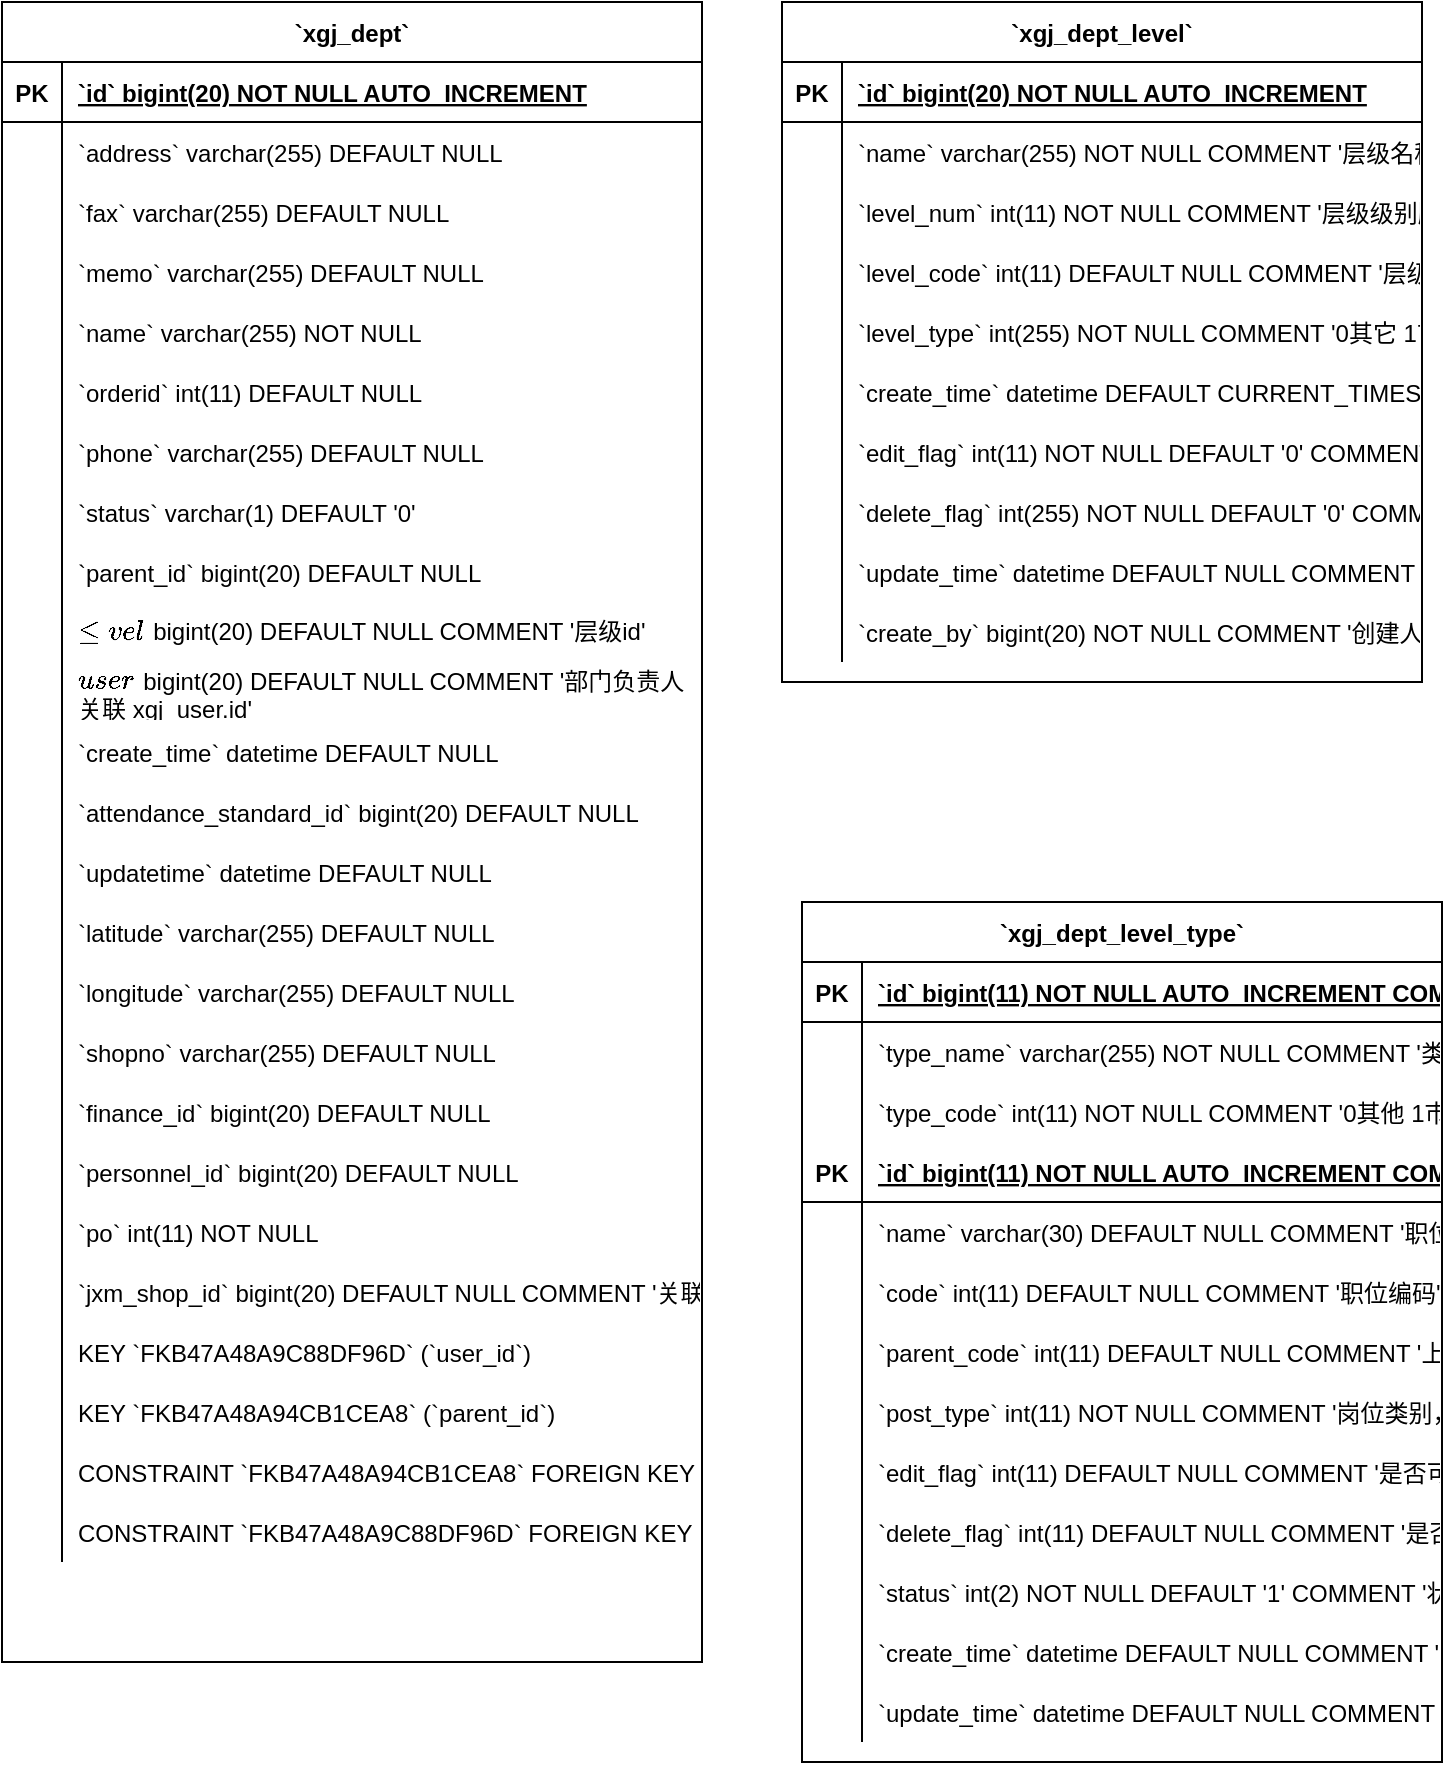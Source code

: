 <mxfile version="20.5.1" type="github">
  <diagram id="R2lEEEUBdFMjLlhIrx00" name="Page-1">
    <mxGraphModel dx="1422" dy="754" grid="1" gridSize="10" guides="1" tooltips="1" connect="1" arrows="1" fold="1" page="1" pageScale="1" pageWidth="850" pageHeight="1100" math="0" shadow="0" extFonts="Permanent Marker^https://fonts.googleapis.com/css?family=Permanent+Marker">
      <root>
        <mxCell id="0" />
        <mxCell id="1" parent="0" />
        <mxCell id="Kxlm7NbCbCzUg_myYFJ--81" value="`xgj_dept`" style="shape=table;startSize=30;container=1;collapsible=1;childLayout=tableLayout;fixedRows=1;rowLines=0;fontStyle=1;align=center;resizeLast=1;" vertex="1" parent="1">
          <mxGeometry x="80" y="80" width="350" height="830" as="geometry">
            <mxRectangle x="80" y="80" width="100" height="30" as="alternateBounds" />
          </mxGeometry>
        </mxCell>
        <mxCell id="Kxlm7NbCbCzUg_myYFJ--82" value="" style="shape=tableRow;horizontal=0;startSize=0;swimlaneHead=0;swimlaneBody=0;fillColor=none;collapsible=0;dropTarget=0;points=[[0,0.5],[1,0.5]];portConstraint=eastwest;top=0;left=0;right=0;bottom=1;" vertex="1" parent="Kxlm7NbCbCzUg_myYFJ--81">
          <mxGeometry y="30" width="350" height="30" as="geometry" />
        </mxCell>
        <mxCell id="Kxlm7NbCbCzUg_myYFJ--83" value="PK" style="shape=partialRectangle;overflow=hidden;connectable=0;fillColor=none;top=0;left=0;bottom=0;right=0;fontStyle=1;" vertex="1" parent="Kxlm7NbCbCzUg_myYFJ--82">
          <mxGeometry width="30" height="30" as="geometry">
            <mxRectangle width="30" height="30" as="alternateBounds" />
          </mxGeometry>
        </mxCell>
        <mxCell id="Kxlm7NbCbCzUg_myYFJ--84" value="`id` bigint(20) NOT NULL AUTO_INCREMENT" style="shape=partialRectangle;overflow=hidden;connectable=0;fillColor=none;align=left;top=0;left=0;bottom=0;right=0;spacingLeft=6;fontStyle=5;" vertex="1" parent="Kxlm7NbCbCzUg_myYFJ--82">
          <mxGeometry x="30" width="320" height="30" as="geometry">
            <mxRectangle width="320" height="30" as="alternateBounds" />
          </mxGeometry>
        </mxCell>
        <mxCell id="Kxlm7NbCbCzUg_myYFJ--85" value="" style="shape=tableRow;horizontal=0;startSize=0;swimlaneHead=0;swimlaneBody=0;fillColor=none;collapsible=0;dropTarget=0;points=[[0,0.5],[1,0.5]];portConstraint=eastwest;top=0;left=0;right=0;bottom=0;" vertex="1" parent="Kxlm7NbCbCzUg_myYFJ--81">
          <mxGeometry y="60" width="350" height="30" as="geometry" />
        </mxCell>
        <mxCell id="Kxlm7NbCbCzUg_myYFJ--86" value="" style="shape=partialRectangle;overflow=hidden;connectable=0;fillColor=none;top=0;left=0;bottom=0;right=0;" vertex="1" parent="Kxlm7NbCbCzUg_myYFJ--85">
          <mxGeometry width="30" height="30" as="geometry">
            <mxRectangle width="30" height="30" as="alternateBounds" />
          </mxGeometry>
        </mxCell>
        <mxCell id="Kxlm7NbCbCzUg_myYFJ--87" value="`address` varchar(255) DEFAULT NULL" style="shape=partialRectangle;overflow=hidden;connectable=0;fillColor=none;align=left;top=0;left=0;bottom=0;right=0;spacingLeft=6;" vertex="1" parent="Kxlm7NbCbCzUg_myYFJ--85">
          <mxGeometry x="30" width="320" height="30" as="geometry">
            <mxRectangle width="320" height="30" as="alternateBounds" />
          </mxGeometry>
        </mxCell>
        <mxCell id="Kxlm7NbCbCzUg_myYFJ--88" value="" style="shape=tableRow;horizontal=0;startSize=0;swimlaneHead=0;swimlaneBody=0;fillColor=none;collapsible=0;dropTarget=0;points=[[0,0.5],[1,0.5]];portConstraint=eastwest;top=0;left=0;right=0;bottom=0;" vertex="1" parent="Kxlm7NbCbCzUg_myYFJ--81">
          <mxGeometry y="90" width="350" height="30" as="geometry" />
        </mxCell>
        <mxCell id="Kxlm7NbCbCzUg_myYFJ--89" value="" style="shape=partialRectangle;overflow=hidden;connectable=0;fillColor=none;top=0;left=0;bottom=0;right=0;" vertex="1" parent="Kxlm7NbCbCzUg_myYFJ--88">
          <mxGeometry width="30" height="30" as="geometry">
            <mxRectangle width="30" height="30" as="alternateBounds" />
          </mxGeometry>
        </mxCell>
        <mxCell id="Kxlm7NbCbCzUg_myYFJ--90" value="`fax` varchar(255) DEFAULT NULL" style="shape=partialRectangle;overflow=hidden;connectable=0;fillColor=none;align=left;top=0;left=0;bottom=0;right=0;spacingLeft=6;" vertex="1" parent="Kxlm7NbCbCzUg_myYFJ--88">
          <mxGeometry x="30" width="320" height="30" as="geometry">
            <mxRectangle width="320" height="30" as="alternateBounds" />
          </mxGeometry>
        </mxCell>
        <mxCell id="Kxlm7NbCbCzUg_myYFJ--91" value="" style="shape=tableRow;horizontal=0;startSize=0;swimlaneHead=0;swimlaneBody=0;fillColor=none;collapsible=0;dropTarget=0;points=[[0,0.5],[1,0.5]];portConstraint=eastwest;top=0;left=0;right=0;bottom=0;" vertex="1" parent="Kxlm7NbCbCzUg_myYFJ--81">
          <mxGeometry y="120" width="350" height="30" as="geometry" />
        </mxCell>
        <mxCell id="Kxlm7NbCbCzUg_myYFJ--92" value="" style="shape=partialRectangle;overflow=hidden;connectable=0;fillColor=none;top=0;left=0;bottom=0;right=0;" vertex="1" parent="Kxlm7NbCbCzUg_myYFJ--91">
          <mxGeometry width="30" height="30" as="geometry">
            <mxRectangle width="30" height="30" as="alternateBounds" />
          </mxGeometry>
        </mxCell>
        <mxCell id="Kxlm7NbCbCzUg_myYFJ--93" value="`memo` varchar(255) DEFAULT NULL" style="shape=partialRectangle;overflow=hidden;connectable=0;fillColor=none;align=left;top=0;left=0;bottom=0;right=0;spacingLeft=6;" vertex="1" parent="Kxlm7NbCbCzUg_myYFJ--91">
          <mxGeometry x="30" width="320" height="30" as="geometry">
            <mxRectangle width="320" height="30" as="alternateBounds" />
          </mxGeometry>
        </mxCell>
        <mxCell id="Kxlm7NbCbCzUg_myYFJ--94" value="" style="shape=tableRow;horizontal=0;startSize=0;swimlaneHead=0;swimlaneBody=0;fillColor=none;collapsible=0;dropTarget=0;points=[[0,0.5],[1,0.5]];portConstraint=eastwest;top=0;left=0;right=0;bottom=0;" vertex="1" parent="Kxlm7NbCbCzUg_myYFJ--81">
          <mxGeometry y="150" width="350" height="30" as="geometry" />
        </mxCell>
        <mxCell id="Kxlm7NbCbCzUg_myYFJ--95" value="" style="shape=partialRectangle;overflow=hidden;connectable=0;fillColor=none;top=0;left=0;bottom=0;right=0;" vertex="1" parent="Kxlm7NbCbCzUg_myYFJ--94">
          <mxGeometry width="30" height="30" as="geometry">
            <mxRectangle width="30" height="30" as="alternateBounds" />
          </mxGeometry>
        </mxCell>
        <mxCell id="Kxlm7NbCbCzUg_myYFJ--96" value="`name` varchar(255) NOT NULL" style="shape=partialRectangle;overflow=hidden;connectable=0;fillColor=none;align=left;top=0;left=0;bottom=0;right=0;spacingLeft=6;" vertex="1" parent="Kxlm7NbCbCzUg_myYFJ--94">
          <mxGeometry x="30" width="320" height="30" as="geometry">
            <mxRectangle width="320" height="30" as="alternateBounds" />
          </mxGeometry>
        </mxCell>
        <mxCell id="Kxlm7NbCbCzUg_myYFJ--97" value="" style="shape=tableRow;horizontal=0;startSize=0;swimlaneHead=0;swimlaneBody=0;fillColor=none;collapsible=0;dropTarget=0;points=[[0,0.5],[1,0.5]];portConstraint=eastwest;top=0;left=0;right=0;bottom=0;" vertex="1" parent="Kxlm7NbCbCzUg_myYFJ--81">
          <mxGeometry y="180" width="350" height="30" as="geometry" />
        </mxCell>
        <mxCell id="Kxlm7NbCbCzUg_myYFJ--98" value="" style="shape=partialRectangle;overflow=hidden;connectable=0;fillColor=none;top=0;left=0;bottom=0;right=0;" vertex="1" parent="Kxlm7NbCbCzUg_myYFJ--97">
          <mxGeometry width="30" height="30" as="geometry">
            <mxRectangle width="30" height="30" as="alternateBounds" />
          </mxGeometry>
        </mxCell>
        <mxCell id="Kxlm7NbCbCzUg_myYFJ--99" value="`orderid` int(11) DEFAULT NULL" style="shape=partialRectangle;overflow=hidden;connectable=0;fillColor=none;align=left;top=0;left=0;bottom=0;right=0;spacingLeft=6;" vertex="1" parent="Kxlm7NbCbCzUg_myYFJ--97">
          <mxGeometry x="30" width="320" height="30" as="geometry">
            <mxRectangle width="320" height="30" as="alternateBounds" />
          </mxGeometry>
        </mxCell>
        <mxCell id="Kxlm7NbCbCzUg_myYFJ--100" value="" style="shape=tableRow;horizontal=0;startSize=0;swimlaneHead=0;swimlaneBody=0;fillColor=none;collapsible=0;dropTarget=0;points=[[0,0.5],[1,0.5]];portConstraint=eastwest;top=0;left=0;right=0;bottom=0;" vertex="1" parent="Kxlm7NbCbCzUg_myYFJ--81">
          <mxGeometry y="210" width="350" height="30" as="geometry" />
        </mxCell>
        <mxCell id="Kxlm7NbCbCzUg_myYFJ--101" value="" style="shape=partialRectangle;overflow=hidden;connectable=0;fillColor=none;top=0;left=0;bottom=0;right=0;" vertex="1" parent="Kxlm7NbCbCzUg_myYFJ--100">
          <mxGeometry width="30" height="30" as="geometry">
            <mxRectangle width="30" height="30" as="alternateBounds" />
          </mxGeometry>
        </mxCell>
        <mxCell id="Kxlm7NbCbCzUg_myYFJ--102" value="`phone` varchar(255) DEFAULT NULL" style="shape=partialRectangle;overflow=hidden;connectable=0;fillColor=none;align=left;top=0;left=0;bottom=0;right=0;spacingLeft=6;" vertex="1" parent="Kxlm7NbCbCzUg_myYFJ--100">
          <mxGeometry x="30" width="320" height="30" as="geometry">
            <mxRectangle width="320" height="30" as="alternateBounds" />
          </mxGeometry>
        </mxCell>
        <mxCell id="Kxlm7NbCbCzUg_myYFJ--103" value="" style="shape=tableRow;horizontal=0;startSize=0;swimlaneHead=0;swimlaneBody=0;fillColor=none;collapsible=0;dropTarget=0;points=[[0,0.5],[1,0.5]];portConstraint=eastwest;top=0;left=0;right=0;bottom=0;" vertex="1" parent="Kxlm7NbCbCzUg_myYFJ--81">
          <mxGeometry y="240" width="350" height="30" as="geometry" />
        </mxCell>
        <mxCell id="Kxlm7NbCbCzUg_myYFJ--104" value="" style="shape=partialRectangle;overflow=hidden;connectable=0;fillColor=none;top=0;left=0;bottom=0;right=0;" vertex="1" parent="Kxlm7NbCbCzUg_myYFJ--103">
          <mxGeometry width="30" height="30" as="geometry">
            <mxRectangle width="30" height="30" as="alternateBounds" />
          </mxGeometry>
        </mxCell>
        <mxCell id="Kxlm7NbCbCzUg_myYFJ--105" value="`status` varchar(1) DEFAULT &#39;0&#39;" style="shape=partialRectangle;overflow=hidden;connectable=0;fillColor=none;align=left;top=0;left=0;bottom=0;right=0;spacingLeft=6;" vertex="1" parent="Kxlm7NbCbCzUg_myYFJ--103">
          <mxGeometry x="30" width="320" height="30" as="geometry">
            <mxRectangle width="320" height="30" as="alternateBounds" />
          </mxGeometry>
        </mxCell>
        <mxCell id="Kxlm7NbCbCzUg_myYFJ--106" value="" style="shape=tableRow;horizontal=0;startSize=0;swimlaneHead=0;swimlaneBody=0;fillColor=none;collapsible=0;dropTarget=0;points=[[0,0.5],[1,0.5]];portConstraint=eastwest;top=0;left=0;right=0;bottom=0;" vertex="1" parent="Kxlm7NbCbCzUg_myYFJ--81">
          <mxGeometry y="270" width="350" height="30" as="geometry" />
        </mxCell>
        <mxCell id="Kxlm7NbCbCzUg_myYFJ--107" value="" style="shape=partialRectangle;overflow=hidden;connectable=0;fillColor=none;top=0;left=0;bottom=0;right=0;" vertex="1" parent="Kxlm7NbCbCzUg_myYFJ--106">
          <mxGeometry width="30" height="30" as="geometry">
            <mxRectangle width="30" height="30" as="alternateBounds" />
          </mxGeometry>
        </mxCell>
        <mxCell id="Kxlm7NbCbCzUg_myYFJ--108" value="`parent_id` bigint(20) DEFAULT NULL" style="shape=partialRectangle;overflow=hidden;connectable=0;fillColor=none;align=left;top=0;left=0;bottom=0;right=0;spacingLeft=6;" vertex="1" parent="Kxlm7NbCbCzUg_myYFJ--106">
          <mxGeometry x="30" width="320" height="30" as="geometry">
            <mxRectangle width="320" height="30" as="alternateBounds" />
          </mxGeometry>
        </mxCell>
        <mxCell id="Kxlm7NbCbCzUg_myYFJ--109" value="" style="shape=tableRow;horizontal=0;startSize=0;swimlaneHead=0;swimlaneBody=0;fillColor=none;collapsible=0;dropTarget=0;points=[[0,0.5],[1,0.5]];portConstraint=eastwest;top=0;left=0;right=0;bottom=0;" vertex="1" parent="Kxlm7NbCbCzUg_myYFJ--81">
          <mxGeometry y="300" width="350" height="30" as="geometry" />
        </mxCell>
        <mxCell id="Kxlm7NbCbCzUg_myYFJ--110" value="" style="shape=partialRectangle;overflow=hidden;connectable=0;fillColor=none;top=0;left=0;bottom=0;right=0;" vertex="1" parent="Kxlm7NbCbCzUg_myYFJ--109">
          <mxGeometry width="30" height="30" as="geometry">
            <mxRectangle width="30" height="30" as="alternateBounds" />
          </mxGeometry>
        </mxCell>
        <mxCell id="Kxlm7NbCbCzUg_myYFJ--111" value="`level_id` bigint(20) DEFAULT NULL COMMENT &#39;层级id&#39;" style="shape=partialRectangle;overflow=hidden;connectable=0;fillColor=none;align=left;top=0;left=0;bottom=0;right=0;spacingLeft=6;whiteSpace=wrap;" vertex="1" parent="Kxlm7NbCbCzUg_myYFJ--109">
          <mxGeometry x="30" width="320" height="30" as="geometry">
            <mxRectangle width="320" height="30" as="alternateBounds" />
          </mxGeometry>
        </mxCell>
        <mxCell id="Kxlm7NbCbCzUg_myYFJ--112" value="" style="shape=tableRow;horizontal=0;startSize=0;swimlaneHead=0;swimlaneBody=0;fillColor=none;collapsible=0;dropTarget=0;points=[[0,0.5],[1,0.5]];portConstraint=eastwest;top=0;left=0;right=0;bottom=0;" vertex="1" parent="Kxlm7NbCbCzUg_myYFJ--81">
          <mxGeometry y="330" width="350" height="30" as="geometry" />
        </mxCell>
        <mxCell id="Kxlm7NbCbCzUg_myYFJ--113" value="" style="shape=partialRectangle;overflow=hidden;connectable=0;fillColor=none;top=0;left=0;bottom=0;right=0;" vertex="1" parent="Kxlm7NbCbCzUg_myYFJ--112">
          <mxGeometry width="30" height="30" as="geometry">
            <mxRectangle width="30" height="30" as="alternateBounds" />
          </mxGeometry>
        </mxCell>
        <mxCell id="Kxlm7NbCbCzUg_myYFJ--114" value="`user_id` bigint(20) DEFAULT NULL COMMENT &#39;部门负责人 关联 xgj_user.id&#39;" style="shape=partialRectangle;overflow=hidden;connectable=0;fillColor=none;align=left;top=0;left=0;bottom=0;right=0;spacingLeft=6;whiteSpace=wrap;" vertex="1" parent="Kxlm7NbCbCzUg_myYFJ--112">
          <mxGeometry x="30" width="320" height="30" as="geometry">
            <mxRectangle width="320" height="30" as="alternateBounds" />
          </mxGeometry>
        </mxCell>
        <mxCell id="Kxlm7NbCbCzUg_myYFJ--115" value="" style="shape=tableRow;horizontal=0;startSize=0;swimlaneHead=0;swimlaneBody=0;fillColor=none;collapsible=0;dropTarget=0;points=[[0,0.5],[1,0.5]];portConstraint=eastwest;top=0;left=0;right=0;bottom=0;" vertex="1" parent="Kxlm7NbCbCzUg_myYFJ--81">
          <mxGeometry y="360" width="350" height="30" as="geometry" />
        </mxCell>
        <mxCell id="Kxlm7NbCbCzUg_myYFJ--116" value="" style="shape=partialRectangle;overflow=hidden;connectable=0;fillColor=none;top=0;left=0;bottom=0;right=0;" vertex="1" parent="Kxlm7NbCbCzUg_myYFJ--115">
          <mxGeometry width="30" height="30" as="geometry">
            <mxRectangle width="30" height="30" as="alternateBounds" />
          </mxGeometry>
        </mxCell>
        <mxCell id="Kxlm7NbCbCzUg_myYFJ--117" value="`create_time` datetime DEFAULT NULL" style="shape=partialRectangle;overflow=hidden;connectable=0;fillColor=none;align=left;top=0;left=0;bottom=0;right=0;spacingLeft=6;" vertex="1" parent="Kxlm7NbCbCzUg_myYFJ--115">
          <mxGeometry x="30" width="320" height="30" as="geometry">
            <mxRectangle width="320" height="30" as="alternateBounds" />
          </mxGeometry>
        </mxCell>
        <mxCell id="Kxlm7NbCbCzUg_myYFJ--118" value="" style="shape=tableRow;horizontal=0;startSize=0;swimlaneHead=0;swimlaneBody=0;fillColor=none;collapsible=0;dropTarget=0;points=[[0,0.5],[1,0.5]];portConstraint=eastwest;top=0;left=0;right=0;bottom=0;" vertex="1" parent="Kxlm7NbCbCzUg_myYFJ--81">
          <mxGeometry y="390" width="350" height="30" as="geometry" />
        </mxCell>
        <mxCell id="Kxlm7NbCbCzUg_myYFJ--119" value="" style="shape=partialRectangle;overflow=hidden;connectable=0;fillColor=none;top=0;left=0;bottom=0;right=0;" vertex="1" parent="Kxlm7NbCbCzUg_myYFJ--118">
          <mxGeometry width="30" height="30" as="geometry">
            <mxRectangle width="30" height="30" as="alternateBounds" />
          </mxGeometry>
        </mxCell>
        <mxCell id="Kxlm7NbCbCzUg_myYFJ--120" value="`attendance_standard_id` bigint(20) DEFAULT NULL" style="shape=partialRectangle;overflow=hidden;connectable=0;fillColor=none;align=left;top=0;left=0;bottom=0;right=0;spacingLeft=6;" vertex="1" parent="Kxlm7NbCbCzUg_myYFJ--118">
          <mxGeometry x="30" width="320" height="30" as="geometry">
            <mxRectangle width="320" height="30" as="alternateBounds" />
          </mxGeometry>
        </mxCell>
        <mxCell id="Kxlm7NbCbCzUg_myYFJ--121" value="" style="shape=tableRow;horizontal=0;startSize=0;swimlaneHead=0;swimlaneBody=0;fillColor=none;collapsible=0;dropTarget=0;points=[[0,0.5],[1,0.5]];portConstraint=eastwest;top=0;left=0;right=0;bottom=0;" vertex="1" parent="Kxlm7NbCbCzUg_myYFJ--81">
          <mxGeometry y="420" width="350" height="30" as="geometry" />
        </mxCell>
        <mxCell id="Kxlm7NbCbCzUg_myYFJ--122" value="" style="shape=partialRectangle;overflow=hidden;connectable=0;fillColor=none;top=0;left=0;bottom=0;right=0;" vertex="1" parent="Kxlm7NbCbCzUg_myYFJ--121">
          <mxGeometry width="30" height="30" as="geometry">
            <mxRectangle width="30" height="30" as="alternateBounds" />
          </mxGeometry>
        </mxCell>
        <mxCell id="Kxlm7NbCbCzUg_myYFJ--123" value="`updatetime` datetime DEFAULT NULL" style="shape=partialRectangle;overflow=hidden;connectable=0;fillColor=none;align=left;top=0;left=0;bottom=0;right=0;spacingLeft=6;" vertex="1" parent="Kxlm7NbCbCzUg_myYFJ--121">
          <mxGeometry x="30" width="320" height="30" as="geometry">
            <mxRectangle width="320" height="30" as="alternateBounds" />
          </mxGeometry>
        </mxCell>
        <mxCell id="Kxlm7NbCbCzUg_myYFJ--124" value="" style="shape=tableRow;horizontal=0;startSize=0;swimlaneHead=0;swimlaneBody=0;fillColor=none;collapsible=0;dropTarget=0;points=[[0,0.5],[1,0.5]];portConstraint=eastwest;top=0;left=0;right=0;bottom=0;" vertex="1" parent="Kxlm7NbCbCzUg_myYFJ--81">
          <mxGeometry y="450" width="350" height="30" as="geometry" />
        </mxCell>
        <mxCell id="Kxlm7NbCbCzUg_myYFJ--125" value="" style="shape=partialRectangle;overflow=hidden;connectable=0;fillColor=none;top=0;left=0;bottom=0;right=0;" vertex="1" parent="Kxlm7NbCbCzUg_myYFJ--124">
          <mxGeometry width="30" height="30" as="geometry">
            <mxRectangle width="30" height="30" as="alternateBounds" />
          </mxGeometry>
        </mxCell>
        <mxCell id="Kxlm7NbCbCzUg_myYFJ--126" value="`latitude` varchar(255) DEFAULT NULL" style="shape=partialRectangle;overflow=hidden;connectable=0;fillColor=none;align=left;top=0;left=0;bottom=0;right=0;spacingLeft=6;" vertex="1" parent="Kxlm7NbCbCzUg_myYFJ--124">
          <mxGeometry x="30" width="320" height="30" as="geometry">
            <mxRectangle width="320" height="30" as="alternateBounds" />
          </mxGeometry>
        </mxCell>
        <mxCell id="Kxlm7NbCbCzUg_myYFJ--127" value="" style="shape=tableRow;horizontal=0;startSize=0;swimlaneHead=0;swimlaneBody=0;fillColor=none;collapsible=0;dropTarget=0;points=[[0,0.5],[1,0.5]];portConstraint=eastwest;top=0;left=0;right=0;bottom=0;" vertex="1" parent="Kxlm7NbCbCzUg_myYFJ--81">
          <mxGeometry y="480" width="350" height="30" as="geometry" />
        </mxCell>
        <mxCell id="Kxlm7NbCbCzUg_myYFJ--128" value="" style="shape=partialRectangle;overflow=hidden;connectable=0;fillColor=none;top=0;left=0;bottom=0;right=0;" vertex="1" parent="Kxlm7NbCbCzUg_myYFJ--127">
          <mxGeometry width="30" height="30" as="geometry">
            <mxRectangle width="30" height="30" as="alternateBounds" />
          </mxGeometry>
        </mxCell>
        <mxCell id="Kxlm7NbCbCzUg_myYFJ--129" value="`longitude` varchar(255) DEFAULT NULL" style="shape=partialRectangle;overflow=hidden;connectable=0;fillColor=none;align=left;top=0;left=0;bottom=0;right=0;spacingLeft=6;" vertex="1" parent="Kxlm7NbCbCzUg_myYFJ--127">
          <mxGeometry x="30" width="320" height="30" as="geometry">
            <mxRectangle width="320" height="30" as="alternateBounds" />
          </mxGeometry>
        </mxCell>
        <mxCell id="Kxlm7NbCbCzUg_myYFJ--130" value="" style="shape=tableRow;horizontal=0;startSize=0;swimlaneHead=0;swimlaneBody=0;fillColor=none;collapsible=0;dropTarget=0;points=[[0,0.5],[1,0.5]];portConstraint=eastwest;top=0;left=0;right=0;bottom=0;" vertex="1" parent="Kxlm7NbCbCzUg_myYFJ--81">
          <mxGeometry y="510" width="350" height="30" as="geometry" />
        </mxCell>
        <mxCell id="Kxlm7NbCbCzUg_myYFJ--131" value="" style="shape=partialRectangle;overflow=hidden;connectable=0;fillColor=none;top=0;left=0;bottom=0;right=0;" vertex="1" parent="Kxlm7NbCbCzUg_myYFJ--130">
          <mxGeometry width="30" height="30" as="geometry">
            <mxRectangle width="30" height="30" as="alternateBounds" />
          </mxGeometry>
        </mxCell>
        <mxCell id="Kxlm7NbCbCzUg_myYFJ--132" value="`shopno` varchar(255) DEFAULT NULL" style="shape=partialRectangle;overflow=hidden;connectable=0;fillColor=none;align=left;top=0;left=0;bottom=0;right=0;spacingLeft=6;" vertex="1" parent="Kxlm7NbCbCzUg_myYFJ--130">
          <mxGeometry x="30" width="320" height="30" as="geometry">
            <mxRectangle width="320" height="30" as="alternateBounds" />
          </mxGeometry>
        </mxCell>
        <mxCell id="Kxlm7NbCbCzUg_myYFJ--133" value="" style="shape=tableRow;horizontal=0;startSize=0;swimlaneHead=0;swimlaneBody=0;fillColor=none;collapsible=0;dropTarget=0;points=[[0,0.5],[1,0.5]];portConstraint=eastwest;top=0;left=0;right=0;bottom=0;" vertex="1" parent="Kxlm7NbCbCzUg_myYFJ--81">
          <mxGeometry y="540" width="350" height="30" as="geometry" />
        </mxCell>
        <mxCell id="Kxlm7NbCbCzUg_myYFJ--134" value="" style="shape=partialRectangle;overflow=hidden;connectable=0;fillColor=none;top=0;left=0;bottom=0;right=0;" vertex="1" parent="Kxlm7NbCbCzUg_myYFJ--133">
          <mxGeometry width="30" height="30" as="geometry">
            <mxRectangle width="30" height="30" as="alternateBounds" />
          </mxGeometry>
        </mxCell>
        <mxCell id="Kxlm7NbCbCzUg_myYFJ--135" value="`finance_id` bigint(20) DEFAULT NULL" style="shape=partialRectangle;overflow=hidden;connectable=0;fillColor=none;align=left;top=0;left=0;bottom=0;right=0;spacingLeft=6;" vertex="1" parent="Kxlm7NbCbCzUg_myYFJ--133">
          <mxGeometry x="30" width="320" height="30" as="geometry">
            <mxRectangle width="320" height="30" as="alternateBounds" />
          </mxGeometry>
        </mxCell>
        <mxCell id="Kxlm7NbCbCzUg_myYFJ--136" value="" style="shape=tableRow;horizontal=0;startSize=0;swimlaneHead=0;swimlaneBody=0;fillColor=none;collapsible=0;dropTarget=0;points=[[0,0.5],[1,0.5]];portConstraint=eastwest;top=0;left=0;right=0;bottom=0;" vertex="1" parent="Kxlm7NbCbCzUg_myYFJ--81">
          <mxGeometry y="570" width="350" height="30" as="geometry" />
        </mxCell>
        <mxCell id="Kxlm7NbCbCzUg_myYFJ--137" value="" style="shape=partialRectangle;overflow=hidden;connectable=0;fillColor=none;top=0;left=0;bottom=0;right=0;" vertex="1" parent="Kxlm7NbCbCzUg_myYFJ--136">
          <mxGeometry width="30" height="30" as="geometry">
            <mxRectangle width="30" height="30" as="alternateBounds" />
          </mxGeometry>
        </mxCell>
        <mxCell id="Kxlm7NbCbCzUg_myYFJ--138" value="`personnel_id` bigint(20) DEFAULT NULL" style="shape=partialRectangle;overflow=hidden;connectable=0;fillColor=none;align=left;top=0;left=0;bottom=0;right=0;spacingLeft=6;" vertex="1" parent="Kxlm7NbCbCzUg_myYFJ--136">
          <mxGeometry x="30" width="320" height="30" as="geometry">
            <mxRectangle width="320" height="30" as="alternateBounds" />
          </mxGeometry>
        </mxCell>
        <mxCell id="Kxlm7NbCbCzUg_myYFJ--139" value="" style="shape=tableRow;horizontal=0;startSize=0;swimlaneHead=0;swimlaneBody=0;fillColor=none;collapsible=0;dropTarget=0;points=[[0,0.5],[1,0.5]];portConstraint=eastwest;top=0;left=0;right=0;bottom=0;" vertex="1" parent="Kxlm7NbCbCzUg_myYFJ--81">
          <mxGeometry y="600" width="350" height="30" as="geometry" />
        </mxCell>
        <mxCell id="Kxlm7NbCbCzUg_myYFJ--140" value="" style="shape=partialRectangle;overflow=hidden;connectable=0;fillColor=none;top=0;left=0;bottom=0;right=0;" vertex="1" parent="Kxlm7NbCbCzUg_myYFJ--139">
          <mxGeometry width="30" height="30" as="geometry">
            <mxRectangle width="30" height="30" as="alternateBounds" />
          </mxGeometry>
        </mxCell>
        <mxCell id="Kxlm7NbCbCzUg_myYFJ--141" value="`po` int(11) NOT NULL" style="shape=partialRectangle;overflow=hidden;connectable=0;fillColor=none;align=left;top=0;left=0;bottom=0;right=0;spacingLeft=6;" vertex="1" parent="Kxlm7NbCbCzUg_myYFJ--139">
          <mxGeometry x="30" width="320" height="30" as="geometry">
            <mxRectangle width="320" height="30" as="alternateBounds" />
          </mxGeometry>
        </mxCell>
        <mxCell id="Kxlm7NbCbCzUg_myYFJ--142" value="" style="shape=tableRow;horizontal=0;startSize=0;swimlaneHead=0;swimlaneBody=0;fillColor=none;collapsible=0;dropTarget=0;points=[[0,0.5],[1,0.5]];portConstraint=eastwest;top=0;left=0;right=0;bottom=0;" vertex="1" parent="Kxlm7NbCbCzUg_myYFJ--81">
          <mxGeometry y="630" width="350" height="30" as="geometry" />
        </mxCell>
        <mxCell id="Kxlm7NbCbCzUg_myYFJ--143" value="" style="shape=partialRectangle;overflow=hidden;connectable=0;fillColor=none;top=0;left=0;bottom=0;right=0;" vertex="1" parent="Kxlm7NbCbCzUg_myYFJ--142">
          <mxGeometry width="30" height="30" as="geometry">
            <mxRectangle width="30" height="30" as="alternateBounds" />
          </mxGeometry>
        </mxCell>
        <mxCell id="Kxlm7NbCbCzUg_myYFJ--144" value="`jxm_shop_id` bigint(20) DEFAULT NULL COMMENT &#39;关联shopinfo表&#39;" style="shape=partialRectangle;overflow=hidden;connectable=0;fillColor=none;align=left;top=0;left=0;bottom=0;right=0;spacingLeft=6;" vertex="1" parent="Kxlm7NbCbCzUg_myYFJ--142">
          <mxGeometry x="30" width="320" height="30" as="geometry">
            <mxRectangle width="320" height="30" as="alternateBounds" />
          </mxGeometry>
        </mxCell>
        <mxCell id="Kxlm7NbCbCzUg_myYFJ--145" value="" style="shape=tableRow;horizontal=0;startSize=0;swimlaneHead=0;swimlaneBody=0;fillColor=none;collapsible=0;dropTarget=0;points=[[0,0.5],[1,0.5]];portConstraint=eastwest;top=0;left=0;right=0;bottom=0;" vertex="1" parent="Kxlm7NbCbCzUg_myYFJ--81">
          <mxGeometry y="660" width="350" height="30" as="geometry" />
        </mxCell>
        <mxCell id="Kxlm7NbCbCzUg_myYFJ--146" value="" style="shape=partialRectangle;overflow=hidden;connectable=0;fillColor=none;top=0;left=0;bottom=0;right=0;" vertex="1" parent="Kxlm7NbCbCzUg_myYFJ--145">
          <mxGeometry width="30" height="30" as="geometry">
            <mxRectangle width="30" height="30" as="alternateBounds" />
          </mxGeometry>
        </mxCell>
        <mxCell id="Kxlm7NbCbCzUg_myYFJ--147" value="KEY `FKB47A48A9C88DF96D` (`user_id`)" style="shape=partialRectangle;overflow=hidden;connectable=0;fillColor=none;align=left;top=0;left=0;bottom=0;right=0;spacingLeft=6;" vertex="1" parent="Kxlm7NbCbCzUg_myYFJ--145">
          <mxGeometry x="30" width="320" height="30" as="geometry">
            <mxRectangle width="320" height="30" as="alternateBounds" />
          </mxGeometry>
        </mxCell>
        <mxCell id="Kxlm7NbCbCzUg_myYFJ--148" value="" style="shape=tableRow;horizontal=0;startSize=0;swimlaneHead=0;swimlaneBody=0;fillColor=none;collapsible=0;dropTarget=0;points=[[0,0.5],[1,0.5]];portConstraint=eastwest;top=0;left=0;right=0;bottom=0;" vertex="1" parent="Kxlm7NbCbCzUg_myYFJ--81">
          <mxGeometry y="690" width="350" height="30" as="geometry" />
        </mxCell>
        <mxCell id="Kxlm7NbCbCzUg_myYFJ--149" value="" style="shape=partialRectangle;overflow=hidden;connectable=0;fillColor=none;top=0;left=0;bottom=0;right=0;" vertex="1" parent="Kxlm7NbCbCzUg_myYFJ--148">
          <mxGeometry width="30" height="30" as="geometry">
            <mxRectangle width="30" height="30" as="alternateBounds" />
          </mxGeometry>
        </mxCell>
        <mxCell id="Kxlm7NbCbCzUg_myYFJ--150" value="KEY `FKB47A48A94CB1CEA8` (`parent_id`)" style="shape=partialRectangle;overflow=hidden;connectable=0;fillColor=none;align=left;top=0;left=0;bottom=0;right=0;spacingLeft=6;" vertex="1" parent="Kxlm7NbCbCzUg_myYFJ--148">
          <mxGeometry x="30" width="320" height="30" as="geometry">
            <mxRectangle width="320" height="30" as="alternateBounds" />
          </mxGeometry>
        </mxCell>
        <mxCell id="Kxlm7NbCbCzUg_myYFJ--151" value="" style="shape=tableRow;horizontal=0;startSize=0;swimlaneHead=0;swimlaneBody=0;fillColor=none;collapsible=0;dropTarget=0;points=[[0,0.5],[1,0.5]];portConstraint=eastwest;top=0;left=0;right=0;bottom=0;" vertex="1" parent="Kxlm7NbCbCzUg_myYFJ--81">
          <mxGeometry y="720" width="350" height="30" as="geometry" />
        </mxCell>
        <mxCell id="Kxlm7NbCbCzUg_myYFJ--152" value="" style="shape=partialRectangle;overflow=hidden;connectable=0;fillColor=none;top=0;left=0;bottom=0;right=0;" vertex="1" parent="Kxlm7NbCbCzUg_myYFJ--151">
          <mxGeometry width="30" height="30" as="geometry">
            <mxRectangle width="30" height="30" as="alternateBounds" />
          </mxGeometry>
        </mxCell>
        <mxCell id="Kxlm7NbCbCzUg_myYFJ--153" value="CONSTRAINT `FKB47A48A94CB1CEA8` FOREIGN KEY (`parent_id`) REFERENCES `xgj_dept` (`id`)" style="shape=partialRectangle;overflow=hidden;connectable=0;fillColor=none;align=left;top=0;left=0;bottom=0;right=0;spacingLeft=6;" vertex="1" parent="Kxlm7NbCbCzUg_myYFJ--151">
          <mxGeometry x="30" width="320" height="30" as="geometry">
            <mxRectangle width="320" height="30" as="alternateBounds" />
          </mxGeometry>
        </mxCell>
        <mxCell id="Kxlm7NbCbCzUg_myYFJ--154" value="" style="shape=tableRow;horizontal=0;startSize=0;swimlaneHead=0;swimlaneBody=0;fillColor=none;collapsible=0;dropTarget=0;points=[[0,0.5],[1,0.5]];portConstraint=eastwest;top=0;left=0;right=0;bottom=0;" vertex="1" parent="Kxlm7NbCbCzUg_myYFJ--81">
          <mxGeometry y="750" width="350" height="30" as="geometry" />
        </mxCell>
        <mxCell id="Kxlm7NbCbCzUg_myYFJ--155" value="" style="shape=partialRectangle;overflow=hidden;connectable=0;fillColor=none;top=0;left=0;bottom=0;right=0;" vertex="1" parent="Kxlm7NbCbCzUg_myYFJ--154">
          <mxGeometry width="30" height="30" as="geometry">
            <mxRectangle width="30" height="30" as="alternateBounds" />
          </mxGeometry>
        </mxCell>
        <mxCell id="Kxlm7NbCbCzUg_myYFJ--156" value="CONSTRAINT `FKB47A48A9C88DF96D` FOREIGN KEY (`user_id`) REFERENCES `xgj_user` (`id`)" style="shape=partialRectangle;overflow=hidden;connectable=0;fillColor=none;align=left;top=0;left=0;bottom=0;right=0;spacingLeft=6;" vertex="1" parent="Kxlm7NbCbCzUg_myYFJ--154">
          <mxGeometry x="30" width="320" height="30" as="geometry">
            <mxRectangle width="320" height="30" as="alternateBounds" />
          </mxGeometry>
        </mxCell>
        <mxCell id="Kxlm7NbCbCzUg_myYFJ--159" value="`xgj_dept_level`" style="shape=table;startSize=30;container=1;collapsible=1;childLayout=tableLayout;fixedRows=1;rowLines=0;fontStyle=1;align=center;resizeLast=1;" vertex="1" parent="1">
          <mxGeometry x="470" y="80" width="320" height="340" as="geometry">
            <mxRectangle x="470" y="80" width="130" height="30" as="alternateBounds" />
          </mxGeometry>
        </mxCell>
        <mxCell id="Kxlm7NbCbCzUg_myYFJ--160" value="" style="shape=tableRow;horizontal=0;startSize=0;swimlaneHead=0;swimlaneBody=0;fillColor=none;collapsible=0;dropTarget=0;points=[[0,0.5],[1,0.5]];portConstraint=eastwest;top=0;left=0;right=0;bottom=1;" vertex="1" parent="Kxlm7NbCbCzUg_myYFJ--159">
          <mxGeometry y="30" width="320" height="30" as="geometry" />
        </mxCell>
        <mxCell id="Kxlm7NbCbCzUg_myYFJ--161" value="PK" style="shape=partialRectangle;overflow=hidden;connectable=0;fillColor=none;top=0;left=0;bottom=0;right=0;fontStyle=1;" vertex="1" parent="Kxlm7NbCbCzUg_myYFJ--160">
          <mxGeometry width="30" height="30" as="geometry">
            <mxRectangle width="30" height="30" as="alternateBounds" />
          </mxGeometry>
        </mxCell>
        <mxCell id="Kxlm7NbCbCzUg_myYFJ--162" value="`id` bigint(20) NOT NULL AUTO_INCREMENT" style="shape=partialRectangle;overflow=hidden;connectable=0;fillColor=none;align=left;top=0;left=0;bottom=0;right=0;spacingLeft=6;fontStyle=5;" vertex="1" parent="Kxlm7NbCbCzUg_myYFJ--160">
          <mxGeometry x="30" width="290" height="30" as="geometry">
            <mxRectangle width="290" height="30" as="alternateBounds" />
          </mxGeometry>
        </mxCell>
        <mxCell id="Kxlm7NbCbCzUg_myYFJ--163" value="" style="shape=tableRow;horizontal=0;startSize=0;swimlaneHead=0;swimlaneBody=0;fillColor=none;collapsible=0;dropTarget=0;points=[[0,0.5],[1,0.5]];portConstraint=eastwest;top=0;left=0;right=0;bottom=0;" vertex="1" parent="Kxlm7NbCbCzUg_myYFJ--159">
          <mxGeometry y="60" width="320" height="30" as="geometry" />
        </mxCell>
        <mxCell id="Kxlm7NbCbCzUg_myYFJ--164" value="" style="shape=partialRectangle;overflow=hidden;connectable=0;fillColor=none;top=0;left=0;bottom=0;right=0;" vertex="1" parent="Kxlm7NbCbCzUg_myYFJ--163">
          <mxGeometry width="30" height="30" as="geometry">
            <mxRectangle width="30" height="30" as="alternateBounds" />
          </mxGeometry>
        </mxCell>
        <mxCell id="Kxlm7NbCbCzUg_myYFJ--165" value="`name` varchar(255) NOT NULL COMMENT &#39;层级名称&#39;" style="shape=partialRectangle;overflow=hidden;connectable=0;fillColor=none;align=left;top=0;left=0;bottom=0;right=0;spacingLeft=6;" vertex="1" parent="Kxlm7NbCbCzUg_myYFJ--163">
          <mxGeometry x="30" width="290" height="30" as="geometry">
            <mxRectangle width="290" height="30" as="alternateBounds" />
          </mxGeometry>
        </mxCell>
        <mxCell id="Kxlm7NbCbCzUg_myYFJ--166" value="" style="shape=tableRow;horizontal=0;startSize=0;swimlaneHead=0;swimlaneBody=0;fillColor=none;collapsible=0;dropTarget=0;points=[[0,0.5],[1,0.5]];portConstraint=eastwest;top=0;left=0;right=0;bottom=0;" vertex="1" parent="Kxlm7NbCbCzUg_myYFJ--159">
          <mxGeometry y="90" width="320" height="30" as="geometry" />
        </mxCell>
        <mxCell id="Kxlm7NbCbCzUg_myYFJ--167" value="" style="shape=partialRectangle;overflow=hidden;connectable=0;fillColor=none;top=0;left=0;bottom=0;right=0;" vertex="1" parent="Kxlm7NbCbCzUg_myYFJ--166">
          <mxGeometry width="30" height="30" as="geometry">
            <mxRectangle width="30" height="30" as="alternateBounds" />
          </mxGeometry>
        </mxCell>
        <mxCell id="Kxlm7NbCbCzUg_myYFJ--168" value="`level_num` int(11) NOT NULL COMMENT &#39;层级级别顺序, 依次递增&#39;" style="shape=partialRectangle;overflow=hidden;connectable=0;fillColor=none;align=left;top=0;left=0;bottom=0;right=0;spacingLeft=6;" vertex="1" parent="Kxlm7NbCbCzUg_myYFJ--166">
          <mxGeometry x="30" width="290" height="30" as="geometry">
            <mxRectangle width="290" height="30" as="alternateBounds" />
          </mxGeometry>
        </mxCell>
        <mxCell id="Kxlm7NbCbCzUg_myYFJ--169" value="" style="shape=tableRow;horizontal=0;startSize=0;swimlaneHead=0;swimlaneBody=0;fillColor=none;collapsible=0;dropTarget=0;points=[[0,0.5],[1,0.5]];portConstraint=eastwest;top=0;left=0;right=0;bottom=0;" vertex="1" parent="Kxlm7NbCbCzUg_myYFJ--159">
          <mxGeometry y="120" width="320" height="30" as="geometry" />
        </mxCell>
        <mxCell id="Kxlm7NbCbCzUg_myYFJ--170" value="" style="shape=partialRectangle;overflow=hidden;connectable=0;fillColor=none;top=0;left=0;bottom=0;right=0;" vertex="1" parent="Kxlm7NbCbCzUg_myYFJ--169">
          <mxGeometry width="30" height="30" as="geometry">
            <mxRectangle width="30" height="30" as="alternateBounds" />
          </mxGeometry>
        </mxCell>
        <mxCell id="Kxlm7NbCbCzUg_myYFJ--171" value="`level_code` int(11) DEFAULT NULL COMMENT &#39;层级级别编码，固定不变，0根节点 1公司 2区域 3门店 4其它&#39;" style="shape=partialRectangle;overflow=hidden;connectable=0;fillColor=none;align=left;top=0;left=0;bottom=0;right=0;spacingLeft=6;" vertex="1" parent="Kxlm7NbCbCzUg_myYFJ--169">
          <mxGeometry x="30" width="290" height="30" as="geometry">
            <mxRectangle width="290" height="30" as="alternateBounds" />
          </mxGeometry>
        </mxCell>
        <mxCell id="Kxlm7NbCbCzUg_myYFJ--172" value="" style="shape=tableRow;horizontal=0;startSize=0;swimlaneHead=0;swimlaneBody=0;fillColor=none;collapsible=0;dropTarget=0;points=[[0,0.5],[1,0.5]];portConstraint=eastwest;top=0;left=0;right=0;bottom=0;" vertex="1" parent="Kxlm7NbCbCzUg_myYFJ--159">
          <mxGeometry y="150" width="320" height="30" as="geometry" />
        </mxCell>
        <mxCell id="Kxlm7NbCbCzUg_myYFJ--173" value="" style="shape=partialRectangle;overflow=hidden;connectable=0;fillColor=none;top=0;left=0;bottom=0;right=0;" vertex="1" parent="Kxlm7NbCbCzUg_myYFJ--172">
          <mxGeometry width="30" height="30" as="geometry">
            <mxRectangle width="30" height="30" as="alternateBounds" />
          </mxGeometry>
        </mxCell>
        <mxCell id="Kxlm7NbCbCzUg_myYFJ--174" value="`level_type` int(255) NOT NULL COMMENT &#39;0其它 1市场&#39;" style="shape=partialRectangle;overflow=hidden;connectable=0;fillColor=none;align=left;top=0;left=0;bottom=0;right=0;spacingLeft=6;" vertex="1" parent="Kxlm7NbCbCzUg_myYFJ--172">
          <mxGeometry x="30" width="290" height="30" as="geometry">
            <mxRectangle width="290" height="30" as="alternateBounds" />
          </mxGeometry>
        </mxCell>
        <mxCell id="Kxlm7NbCbCzUg_myYFJ--175" value="" style="shape=tableRow;horizontal=0;startSize=0;swimlaneHead=0;swimlaneBody=0;fillColor=none;collapsible=0;dropTarget=0;points=[[0,0.5],[1,0.5]];portConstraint=eastwest;top=0;left=0;right=0;bottom=0;" vertex="1" parent="Kxlm7NbCbCzUg_myYFJ--159">
          <mxGeometry y="180" width="320" height="30" as="geometry" />
        </mxCell>
        <mxCell id="Kxlm7NbCbCzUg_myYFJ--176" value="" style="shape=partialRectangle;overflow=hidden;connectable=0;fillColor=none;top=0;left=0;bottom=0;right=0;" vertex="1" parent="Kxlm7NbCbCzUg_myYFJ--175">
          <mxGeometry width="30" height="30" as="geometry">
            <mxRectangle width="30" height="30" as="alternateBounds" />
          </mxGeometry>
        </mxCell>
        <mxCell id="Kxlm7NbCbCzUg_myYFJ--177" value="`create_time` datetime DEFAULT CURRENT_TIMESTAMP COMMENT &#39;创建时间&#39;" style="shape=partialRectangle;overflow=hidden;connectable=0;fillColor=none;align=left;top=0;left=0;bottom=0;right=0;spacingLeft=6;" vertex="1" parent="Kxlm7NbCbCzUg_myYFJ--175">
          <mxGeometry x="30" width="290" height="30" as="geometry">
            <mxRectangle width="290" height="30" as="alternateBounds" />
          </mxGeometry>
        </mxCell>
        <mxCell id="Kxlm7NbCbCzUg_myYFJ--178" value="" style="shape=tableRow;horizontal=0;startSize=0;swimlaneHead=0;swimlaneBody=0;fillColor=none;collapsible=0;dropTarget=0;points=[[0,0.5],[1,0.5]];portConstraint=eastwest;top=0;left=0;right=0;bottom=0;" vertex="1" parent="Kxlm7NbCbCzUg_myYFJ--159">
          <mxGeometry y="210" width="320" height="30" as="geometry" />
        </mxCell>
        <mxCell id="Kxlm7NbCbCzUg_myYFJ--179" value="" style="shape=partialRectangle;overflow=hidden;connectable=0;fillColor=none;top=0;left=0;bottom=0;right=0;" vertex="1" parent="Kxlm7NbCbCzUg_myYFJ--178">
          <mxGeometry width="30" height="30" as="geometry">
            <mxRectangle width="30" height="30" as="alternateBounds" />
          </mxGeometry>
        </mxCell>
        <mxCell id="Kxlm7NbCbCzUg_myYFJ--180" value="`edit_flag` int(11) NOT NULL DEFAULT &#39;0&#39; COMMENT &#39;是否可编辑 0否 1是&#39;" style="shape=partialRectangle;overflow=hidden;connectable=0;fillColor=none;align=left;top=0;left=0;bottom=0;right=0;spacingLeft=6;" vertex="1" parent="Kxlm7NbCbCzUg_myYFJ--178">
          <mxGeometry x="30" width="290" height="30" as="geometry">
            <mxRectangle width="290" height="30" as="alternateBounds" />
          </mxGeometry>
        </mxCell>
        <mxCell id="Kxlm7NbCbCzUg_myYFJ--181" value="" style="shape=tableRow;horizontal=0;startSize=0;swimlaneHead=0;swimlaneBody=0;fillColor=none;collapsible=0;dropTarget=0;points=[[0,0.5],[1,0.5]];portConstraint=eastwest;top=0;left=0;right=0;bottom=0;" vertex="1" parent="Kxlm7NbCbCzUg_myYFJ--159">
          <mxGeometry y="240" width="320" height="30" as="geometry" />
        </mxCell>
        <mxCell id="Kxlm7NbCbCzUg_myYFJ--182" value="" style="shape=partialRectangle;overflow=hidden;connectable=0;fillColor=none;top=0;left=0;bottom=0;right=0;" vertex="1" parent="Kxlm7NbCbCzUg_myYFJ--181">
          <mxGeometry width="30" height="30" as="geometry">
            <mxRectangle width="30" height="30" as="alternateBounds" />
          </mxGeometry>
        </mxCell>
        <mxCell id="Kxlm7NbCbCzUg_myYFJ--183" value="`delete_flag` int(255) NOT NULL DEFAULT &#39;0&#39; COMMENT &#39;是否删除 0 否 1是&#39;" style="shape=partialRectangle;overflow=hidden;connectable=0;fillColor=none;align=left;top=0;left=0;bottom=0;right=0;spacingLeft=6;" vertex="1" parent="Kxlm7NbCbCzUg_myYFJ--181">
          <mxGeometry x="30" width="290" height="30" as="geometry">
            <mxRectangle width="290" height="30" as="alternateBounds" />
          </mxGeometry>
        </mxCell>
        <mxCell id="Kxlm7NbCbCzUg_myYFJ--184" value="" style="shape=tableRow;horizontal=0;startSize=0;swimlaneHead=0;swimlaneBody=0;fillColor=none;collapsible=0;dropTarget=0;points=[[0,0.5],[1,0.5]];portConstraint=eastwest;top=0;left=0;right=0;bottom=0;" vertex="1" parent="Kxlm7NbCbCzUg_myYFJ--159">
          <mxGeometry y="270" width="320" height="30" as="geometry" />
        </mxCell>
        <mxCell id="Kxlm7NbCbCzUg_myYFJ--185" value="" style="shape=partialRectangle;overflow=hidden;connectable=0;fillColor=none;top=0;left=0;bottom=0;right=0;" vertex="1" parent="Kxlm7NbCbCzUg_myYFJ--184">
          <mxGeometry width="30" height="30" as="geometry">
            <mxRectangle width="30" height="30" as="alternateBounds" />
          </mxGeometry>
        </mxCell>
        <mxCell id="Kxlm7NbCbCzUg_myYFJ--186" value="`update_time` datetime DEFAULT NULL COMMENT &#39;更新时间&#39;" style="shape=partialRectangle;overflow=hidden;connectable=0;fillColor=none;align=left;top=0;left=0;bottom=0;right=0;spacingLeft=6;" vertex="1" parent="Kxlm7NbCbCzUg_myYFJ--184">
          <mxGeometry x="30" width="290" height="30" as="geometry">
            <mxRectangle width="290" height="30" as="alternateBounds" />
          </mxGeometry>
        </mxCell>
        <mxCell id="Kxlm7NbCbCzUg_myYFJ--187" value="" style="shape=tableRow;horizontal=0;startSize=0;swimlaneHead=0;swimlaneBody=0;fillColor=none;collapsible=0;dropTarget=0;points=[[0,0.5],[1,0.5]];portConstraint=eastwest;top=0;left=0;right=0;bottom=0;" vertex="1" parent="Kxlm7NbCbCzUg_myYFJ--159">
          <mxGeometry y="300" width="320" height="30" as="geometry" />
        </mxCell>
        <mxCell id="Kxlm7NbCbCzUg_myYFJ--188" value="" style="shape=partialRectangle;overflow=hidden;connectable=0;fillColor=none;top=0;left=0;bottom=0;right=0;" vertex="1" parent="Kxlm7NbCbCzUg_myYFJ--187">
          <mxGeometry width="30" height="30" as="geometry">
            <mxRectangle width="30" height="30" as="alternateBounds" />
          </mxGeometry>
        </mxCell>
        <mxCell id="Kxlm7NbCbCzUg_myYFJ--189" value="`create_by` bigint(20) NOT NULL COMMENT &#39;创建人&#39;" style="shape=partialRectangle;overflow=hidden;connectable=0;fillColor=none;align=left;top=0;left=0;bottom=0;right=0;spacingLeft=6;" vertex="1" parent="Kxlm7NbCbCzUg_myYFJ--187">
          <mxGeometry x="30" width="290" height="30" as="geometry">
            <mxRectangle width="290" height="30" as="alternateBounds" />
          </mxGeometry>
        </mxCell>
        <mxCell id="Kxlm7NbCbCzUg_myYFJ--190" value="`xgj_dept_level_type`" style="shape=table;startSize=30;container=1;collapsible=1;childLayout=tableLayout;fixedRows=1;rowLines=0;fontStyle=1;align=center;resizeLast=1;" vertex="1" parent="1">
          <mxGeometry x="480" y="530" width="320" height="430" as="geometry" />
        </mxCell>
        <mxCell id="Kxlm7NbCbCzUg_myYFJ--191" value="" style="shape=tableRow;horizontal=0;startSize=0;swimlaneHead=0;swimlaneBody=0;fillColor=none;collapsible=0;dropTarget=0;points=[[0,0.5],[1,0.5]];portConstraint=eastwest;top=0;left=0;right=0;bottom=1;" vertex="1" parent="Kxlm7NbCbCzUg_myYFJ--190">
          <mxGeometry y="30" width="320" height="30" as="geometry" />
        </mxCell>
        <mxCell id="Kxlm7NbCbCzUg_myYFJ--192" value="PK" style="shape=partialRectangle;overflow=hidden;connectable=0;fillColor=none;top=0;left=0;bottom=0;right=0;fontStyle=1;" vertex="1" parent="Kxlm7NbCbCzUg_myYFJ--191">
          <mxGeometry width="30" height="30" as="geometry">
            <mxRectangle width="30" height="30" as="alternateBounds" />
          </mxGeometry>
        </mxCell>
        <mxCell id="Kxlm7NbCbCzUg_myYFJ--193" value="`id` bigint(11) NOT NULL AUTO_INCREMENT COMMENT &#39;id&#39;" style="shape=partialRectangle;overflow=hidden;connectable=0;fillColor=none;align=left;top=0;left=0;bottom=0;right=0;spacingLeft=6;fontStyle=5;" vertex="1" parent="Kxlm7NbCbCzUg_myYFJ--191">
          <mxGeometry x="30" width="290" height="30" as="geometry">
            <mxRectangle width="290" height="30" as="alternateBounds" />
          </mxGeometry>
        </mxCell>
        <mxCell id="Kxlm7NbCbCzUg_myYFJ--194" value="" style="shape=tableRow;horizontal=0;startSize=0;swimlaneHead=0;swimlaneBody=0;fillColor=none;collapsible=0;dropTarget=0;points=[[0,0.5],[1,0.5]];portConstraint=eastwest;top=0;left=0;right=0;bottom=0;" vertex="1" parent="Kxlm7NbCbCzUg_myYFJ--190">
          <mxGeometry y="60" width="320" height="30" as="geometry" />
        </mxCell>
        <mxCell id="Kxlm7NbCbCzUg_myYFJ--195" value="" style="shape=partialRectangle;overflow=hidden;connectable=0;fillColor=none;top=0;left=0;bottom=0;right=0;" vertex="1" parent="Kxlm7NbCbCzUg_myYFJ--194">
          <mxGeometry width="30" height="30" as="geometry">
            <mxRectangle width="30" height="30" as="alternateBounds" />
          </mxGeometry>
        </mxCell>
        <mxCell id="Kxlm7NbCbCzUg_myYFJ--196" value="`type_name` varchar(255) NOT NULL COMMENT &#39;类型名称&#39;" style="shape=partialRectangle;overflow=hidden;connectable=0;fillColor=none;align=left;top=0;left=0;bottom=0;right=0;spacingLeft=6;" vertex="1" parent="Kxlm7NbCbCzUg_myYFJ--194">
          <mxGeometry x="30" width="290" height="30" as="geometry">
            <mxRectangle width="290" height="30" as="alternateBounds" />
          </mxGeometry>
        </mxCell>
        <mxCell id="Kxlm7NbCbCzUg_myYFJ--197" value="" style="shape=tableRow;horizontal=0;startSize=0;swimlaneHead=0;swimlaneBody=0;fillColor=none;collapsible=0;dropTarget=0;points=[[0,0.5],[1,0.5]];portConstraint=eastwest;top=0;left=0;right=0;bottom=0;" vertex="1" parent="Kxlm7NbCbCzUg_myYFJ--190">
          <mxGeometry y="90" width="320" height="30" as="geometry" />
        </mxCell>
        <mxCell id="Kxlm7NbCbCzUg_myYFJ--198" value="" style="shape=partialRectangle;overflow=hidden;connectable=0;fillColor=none;top=0;left=0;bottom=0;right=0;" vertex="1" parent="Kxlm7NbCbCzUg_myYFJ--197">
          <mxGeometry width="30" height="30" as="geometry">
            <mxRectangle width="30" height="30" as="alternateBounds" />
          </mxGeometry>
        </mxCell>
        <mxCell id="Kxlm7NbCbCzUg_myYFJ--199" value="`type_code` int(11) NOT NULL COMMENT &#39;0其他 1市场&#39;" style="shape=partialRectangle;overflow=hidden;connectable=0;fillColor=none;align=left;top=0;left=0;bottom=0;right=0;spacingLeft=6;" vertex="1" parent="Kxlm7NbCbCzUg_myYFJ--197">
          <mxGeometry x="30" width="290" height="30" as="geometry">
            <mxRectangle width="290" height="30" as="alternateBounds" />
          </mxGeometry>
        </mxCell>
        <mxCell id="Kxlm7NbCbCzUg_myYFJ--201" value="" style="shape=tableRow;horizontal=0;startSize=0;swimlaneHead=0;swimlaneBody=0;fillColor=none;collapsible=0;dropTarget=0;points=[[0,0.5],[1,0.5]];portConstraint=eastwest;top=0;left=0;right=0;bottom=1;" vertex="1" parent="Kxlm7NbCbCzUg_myYFJ--190">
          <mxGeometry y="120" width="320" height="30" as="geometry" />
        </mxCell>
        <mxCell id="Kxlm7NbCbCzUg_myYFJ--202" value="PK" style="shape=partialRectangle;overflow=hidden;connectable=0;fillColor=none;top=0;left=0;bottom=0;right=0;fontStyle=1;" vertex="1" parent="Kxlm7NbCbCzUg_myYFJ--201">
          <mxGeometry width="30" height="30" as="geometry">
            <mxRectangle width="30" height="30" as="alternateBounds" />
          </mxGeometry>
        </mxCell>
        <mxCell id="Kxlm7NbCbCzUg_myYFJ--203" value="`id` bigint(11) NOT NULL AUTO_INCREMENT COMMENT &#39;id&#39;" style="shape=partialRectangle;overflow=hidden;connectable=0;fillColor=none;align=left;top=0;left=0;bottom=0;right=0;spacingLeft=6;fontStyle=5;" vertex="1" parent="Kxlm7NbCbCzUg_myYFJ--201">
          <mxGeometry x="30" width="290" height="30" as="geometry">
            <mxRectangle width="290" height="30" as="alternateBounds" />
          </mxGeometry>
        </mxCell>
        <mxCell id="Kxlm7NbCbCzUg_myYFJ--204" value="" style="shape=tableRow;horizontal=0;startSize=0;swimlaneHead=0;swimlaneBody=0;fillColor=none;collapsible=0;dropTarget=0;points=[[0,0.5],[1,0.5]];portConstraint=eastwest;top=0;left=0;right=0;bottom=0;" vertex="1" parent="Kxlm7NbCbCzUg_myYFJ--190">
          <mxGeometry y="150" width="320" height="30" as="geometry" />
        </mxCell>
        <mxCell id="Kxlm7NbCbCzUg_myYFJ--205" value="" style="shape=partialRectangle;overflow=hidden;connectable=0;fillColor=none;top=0;left=0;bottom=0;right=0;" vertex="1" parent="Kxlm7NbCbCzUg_myYFJ--204">
          <mxGeometry width="30" height="30" as="geometry">
            <mxRectangle width="30" height="30" as="alternateBounds" />
          </mxGeometry>
        </mxCell>
        <mxCell id="Kxlm7NbCbCzUg_myYFJ--206" value="`name` varchar(30) DEFAULT NULL COMMENT &#39;职位名称&#39;" style="shape=partialRectangle;overflow=hidden;connectable=0;fillColor=none;align=left;top=0;left=0;bottom=0;right=0;spacingLeft=6;" vertex="1" parent="Kxlm7NbCbCzUg_myYFJ--204">
          <mxGeometry x="30" width="290" height="30" as="geometry">
            <mxRectangle width="290" height="30" as="alternateBounds" />
          </mxGeometry>
        </mxCell>
        <mxCell id="Kxlm7NbCbCzUg_myYFJ--207" value="" style="shape=tableRow;horizontal=0;startSize=0;swimlaneHead=0;swimlaneBody=0;fillColor=none;collapsible=0;dropTarget=0;points=[[0,0.5],[1,0.5]];portConstraint=eastwest;top=0;left=0;right=0;bottom=0;" vertex="1" parent="Kxlm7NbCbCzUg_myYFJ--190">
          <mxGeometry y="180" width="320" height="30" as="geometry" />
        </mxCell>
        <mxCell id="Kxlm7NbCbCzUg_myYFJ--208" value="" style="shape=partialRectangle;overflow=hidden;connectable=0;fillColor=none;top=0;left=0;bottom=0;right=0;" vertex="1" parent="Kxlm7NbCbCzUg_myYFJ--207">
          <mxGeometry width="30" height="30" as="geometry">
            <mxRectangle width="30" height="30" as="alternateBounds" />
          </mxGeometry>
        </mxCell>
        <mxCell id="Kxlm7NbCbCzUg_myYFJ--209" value="`code` int(11) DEFAULT NULL COMMENT &#39;职位编码&#39;" style="shape=partialRectangle;overflow=hidden;connectable=0;fillColor=none;align=left;top=0;left=0;bottom=0;right=0;spacingLeft=6;" vertex="1" parent="Kxlm7NbCbCzUg_myYFJ--207">
          <mxGeometry x="30" width="290" height="30" as="geometry">
            <mxRectangle width="290" height="30" as="alternateBounds" />
          </mxGeometry>
        </mxCell>
        <mxCell id="Kxlm7NbCbCzUg_myYFJ--210" value="" style="shape=tableRow;horizontal=0;startSize=0;swimlaneHead=0;swimlaneBody=0;fillColor=none;collapsible=0;dropTarget=0;points=[[0,0.5],[1,0.5]];portConstraint=eastwest;top=0;left=0;right=0;bottom=0;" vertex="1" parent="Kxlm7NbCbCzUg_myYFJ--190">
          <mxGeometry y="210" width="320" height="30" as="geometry" />
        </mxCell>
        <mxCell id="Kxlm7NbCbCzUg_myYFJ--211" value="" style="shape=partialRectangle;overflow=hidden;connectable=0;fillColor=none;top=0;left=0;bottom=0;right=0;" vertex="1" parent="Kxlm7NbCbCzUg_myYFJ--210">
          <mxGeometry width="30" height="30" as="geometry">
            <mxRectangle width="30" height="30" as="alternateBounds" />
          </mxGeometry>
        </mxCell>
        <mxCell id="Kxlm7NbCbCzUg_myYFJ--212" value="`parent_code` int(11) DEFAULT NULL COMMENT &#39;上级职位代码&#39;" style="shape=partialRectangle;overflow=hidden;connectable=0;fillColor=none;align=left;top=0;left=0;bottom=0;right=0;spacingLeft=6;" vertex="1" parent="Kxlm7NbCbCzUg_myYFJ--210">
          <mxGeometry x="30" width="290" height="30" as="geometry">
            <mxRectangle width="290" height="30" as="alternateBounds" />
          </mxGeometry>
        </mxCell>
        <mxCell id="Kxlm7NbCbCzUg_myYFJ--213" value="" style="shape=tableRow;horizontal=0;startSize=0;swimlaneHead=0;swimlaneBody=0;fillColor=none;collapsible=0;dropTarget=0;points=[[0,0.5],[1,0.5]];portConstraint=eastwest;top=0;left=0;right=0;bottom=0;" vertex="1" parent="Kxlm7NbCbCzUg_myYFJ--190">
          <mxGeometry y="240" width="320" height="30" as="geometry" />
        </mxCell>
        <mxCell id="Kxlm7NbCbCzUg_myYFJ--214" value="" style="shape=partialRectangle;overflow=hidden;connectable=0;fillColor=none;top=0;left=0;bottom=0;right=0;" vertex="1" parent="Kxlm7NbCbCzUg_myYFJ--213">
          <mxGeometry width="30" height="30" as="geometry">
            <mxRectangle width="30" height="30" as="alternateBounds" />
          </mxGeometry>
        </mxCell>
        <mxCell id="Kxlm7NbCbCzUg_myYFJ--215" value="`post_type` int(11) NOT NULL COMMENT &#39;岗位类别，1市场 2财务 3人事&#39;" style="shape=partialRectangle;overflow=hidden;connectable=0;fillColor=none;align=left;top=0;left=0;bottom=0;right=0;spacingLeft=6;" vertex="1" parent="Kxlm7NbCbCzUg_myYFJ--213">
          <mxGeometry x="30" width="290" height="30" as="geometry">
            <mxRectangle width="290" height="30" as="alternateBounds" />
          </mxGeometry>
        </mxCell>
        <mxCell id="Kxlm7NbCbCzUg_myYFJ--216" value="" style="shape=tableRow;horizontal=0;startSize=0;swimlaneHead=0;swimlaneBody=0;fillColor=none;collapsible=0;dropTarget=0;points=[[0,0.5],[1,0.5]];portConstraint=eastwest;top=0;left=0;right=0;bottom=0;" vertex="1" parent="Kxlm7NbCbCzUg_myYFJ--190">
          <mxGeometry y="270" width="320" height="30" as="geometry" />
        </mxCell>
        <mxCell id="Kxlm7NbCbCzUg_myYFJ--217" value="" style="shape=partialRectangle;overflow=hidden;connectable=0;fillColor=none;top=0;left=0;bottom=0;right=0;" vertex="1" parent="Kxlm7NbCbCzUg_myYFJ--216">
          <mxGeometry width="30" height="30" as="geometry">
            <mxRectangle width="30" height="30" as="alternateBounds" />
          </mxGeometry>
        </mxCell>
        <mxCell id="Kxlm7NbCbCzUg_myYFJ--218" value="`edit_flag` int(11) DEFAULT NULL COMMENT &#39;是否可编译 0:否 1:是&#39;" style="shape=partialRectangle;overflow=hidden;connectable=0;fillColor=none;align=left;top=0;left=0;bottom=0;right=0;spacingLeft=6;" vertex="1" parent="Kxlm7NbCbCzUg_myYFJ--216">
          <mxGeometry x="30" width="290" height="30" as="geometry">
            <mxRectangle width="290" height="30" as="alternateBounds" />
          </mxGeometry>
        </mxCell>
        <mxCell id="Kxlm7NbCbCzUg_myYFJ--219" value="" style="shape=tableRow;horizontal=0;startSize=0;swimlaneHead=0;swimlaneBody=0;fillColor=none;collapsible=0;dropTarget=0;points=[[0,0.5],[1,0.5]];portConstraint=eastwest;top=0;left=0;right=0;bottom=0;" vertex="1" parent="Kxlm7NbCbCzUg_myYFJ--190">
          <mxGeometry y="300" width="320" height="30" as="geometry" />
        </mxCell>
        <mxCell id="Kxlm7NbCbCzUg_myYFJ--220" value="" style="shape=partialRectangle;overflow=hidden;connectable=0;fillColor=none;top=0;left=0;bottom=0;right=0;" vertex="1" parent="Kxlm7NbCbCzUg_myYFJ--219">
          <mxGeometry width="30" height="30" as="geometry">
            <mxRectangle width="30" height="30" as="alternateBounds" />
          </mxGeometry>
        </mxCell>
        <mxCell id="Kxlm7NbCbCzUg_myYFJ--221" value="`delete_flag` int(11) DEFAULT NULL COMMENT &#39;是否可删除 0:否 1:是&#39;" style="shape=partialRectangle;overflow=hidden;connectable=0;fillColor=none;align=left;top=0;left=0;bottom=0;right=0;spacingLeft=6;" vertex="1" parent="Kxlm7NbCbCzUg_myYFJ--219">
          <mxGeometry x="30" width="290" height="30" as="geometry">
            <mxRectangle width="290" height="30" as="alternateBounds" />
          </mxGeometry>
        </mxCell>
        <mxCell id="Kxlm7NbCbCzUg_myYFJ--222" value="" style="shape=tableRow;horizontal=0;startSize=0;swimlaneHead=0;swimlaneBody=0;fillColor=none;collapsible=0;dropTarget=0;points=[[0,0.5],[1,0.5]];portConstraint=eastwest;top=0;left=0;right=0;bottom=0;" vertex="1" parent="Kxlm7NbCbCzUg_myYFJ--190">
          <mxGeometry y="330" width="320" height="30" as="geometry" />
        </mxCell>
        <mxCell id="Kxlm7NbCbCzUg_myYFJ--223" value="" style="shape=partialRectangle;overflow=hidden;connectable=0;fillColor=none;top=0;left=0;bottom=0;right=0;" vertex="1" parent="Kxlm7NbCbCzUg_myYFJ--222">
          <mxGeometry width="30" height="30" as="geometry">
            <mxRectangle width="30" height="30" as="alternateBounds" />
          </mxGeometry>
        </mxCell>
        <mxCell id="Kxlm7NbCbCzUg_myYFJ--224" value="`status` int(2) NOT NULL DEFAULT &#39;1&#39; COMMENT &#39;状态（ 0 正常 1 删除）&#39;" style="shape=partialRectangle;overflow=hidden;connectable=0;fillColor=none;align=left;top=0;left=0;bottom=0;right=0;spacingLeft=6;" vertex="1" parent="Kxlm7NbCbCzUg_myYFJ--222">
          <mxGeometry x="30" width="290" height="30" as="geometry">
            <mxRectangle width="290" height="30" as="alternateBounds" />
          </mxGeometry>
        </mxCell>
        <mxCell id="Kxlm7NbCbCzUg_myYFJ--225" value="" style="shape=tableRow;horizontal=0;startSize=0;swimlaneHead=0;swimlaneBody=0;fillColor=none;collapsible=0;dropTarget=0;points=[[0,0.5],[1,0.5]];portConstraint=eastwest;top=0;left=0;right=0;bottom=0;" vertex="1" parent="Kxlm7NbCbCzUg_myYFJ--190">
          <mxGeometry y="360" width="320" height="30" as="geometry" />
        </mxCell>
        <mxCell id="Kxlm7NbCbCzUg_myYFJ--226" value="" style="shape=partialRectangle;overflow=hidden;connectable=0;fillColor=none;top=0;left=0;bottom=0;right=0;" vertex="1" parent="Kxlm7NbCbCzUg_myYFJ--225">
          <mxGeometry width="30" height="30" as="geometry">
            <mxRectangle width="30" height="30" as="alternateBounds" />
          </mxGeometry>
        </mxCell>
        <mxCell id="Kxlm7NbCbCzUg_myYFJ--227" value="`create_time` datetime DEFAULT NULL COMMENT &#39;创建时间&#39;" style="shape=partialRectangle;overflow=hidden;connectable=0;fillColor=none;align=left;top=0;left=0;bottom=0;right=0;spacingLeft=6;" vertex="1" parent="Kxlm7NbCbCzUg_myYFJ--225">
          <mxGeometry x="30" width="290" height="30" as="geometry">
            <mxRectangle width="290" height="30" as="alternateBounds" />
          </mxGeometry>
        </mxCell>
        <mxCell id="Kxlm7NbCbCzUg_myYFJ--228" value="" style="shape=tableRow;horizontal=0;startSize=0;swimlaneHead=0;swimlaneBody=0;fillColor=none;collapsible=0;dropTarget=0;points=[[0,0.5],[1,0.5]];portConstraint=eastwest;top=0;left=0;right=0;bottom=0;" vertex="1" parent="Kxlm7NbCbCzUg_myYFJ--190">
          <mxGeometry y="390" width="320" height="30" as="geometry" />
        </mxCell>
        <mxCell id="Kxlm7NbCbCzUg_myYFJ--229" value="" style="shape=partialRectangle;overflow=hidden;connectable=0;fillColor=none;top=0;left=0;bottom=0;right=0;" vertex="1" parent="Kxlm7NbCbCzUg_myYFJ--228">
          <mxGeometry width="30" height="30" as="geometry">
            <mxRectangle width="30" height="30" as="alternateBounds" />
          </mxGeometry>
        </mxCell>
        <mxCell id="Kxlm7NbCbCzUg_myYFJ--230" value="`update_time` datetime DEFAULT NULL COMMENT &#39;修改时间&#39;" style="shape=partialRectangle;overflow=hidden;connectable=0;fillColor=none;align=left;top=0;left=0;bottom=0;right=0;spacingLeft=6;" vertex="1" parent="Kxlm7NbCbCzUg_myYFJ--228">
          <mxGeometry x="30" width="290" height="30" as="geometry">
            <mxRectangle width="290" height="30" as="alternateBounds" />
          </mxGeometry>
        </mxCell>
      </root>
    </mxGraphModel>
  </diagram>
</mxfile>

